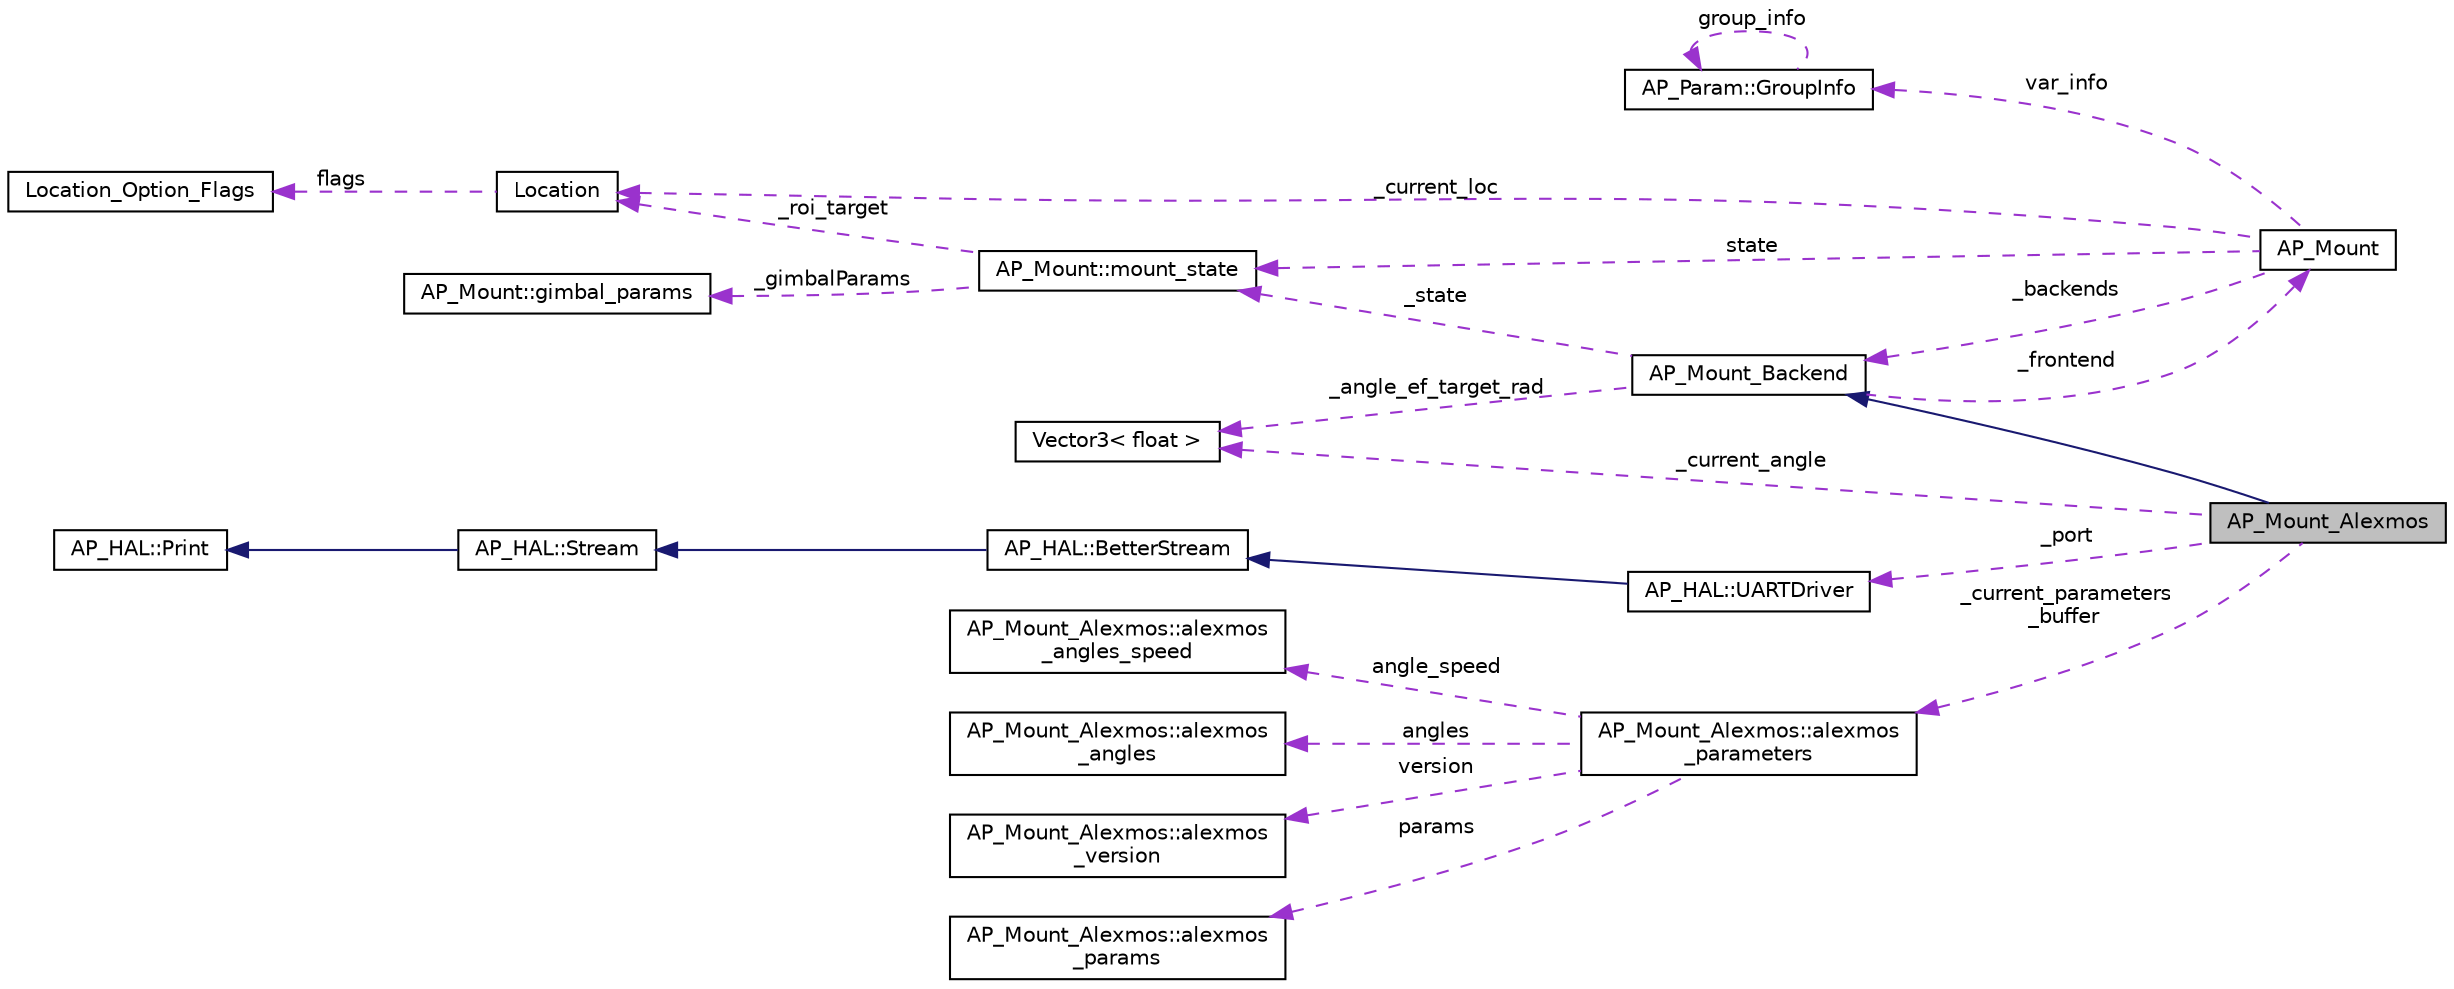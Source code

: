 digraph "AP_Mount_Alexmos"
{
 // INTERACTIVE_SVG=YES
  edge [fontname="Helvetica",fontsize="10",labelfontname="Helvetica",labelfontsize="10"];
  node [fontname="Helvetica",fontsize="10",shape=record];
  rankdir="LR";
  Node1 [label="AP_Mount_Alexmos",height=0.2,width=0.4,color="black", fillcolor="grey75", style="filled" fontcolor="black"];
  Node2 -> Node1 [dir="back",color="midnightblue",fontsize="10",style="solid",fontname="Helvetica"];
  Node2 [label="AP_Mount_Backend",height=0.2,width=0.4,color="black", fillcolor="white", style="filled",URL="$classAP__Mount__Backend.html"];
  Node3 -> Node2 [dir="back",color="darkorchid3",fontsize="10",style="dashed",label=" _frontend" ,fontname="Helvetica"];
  Node3 [label="AP_Mount",height=0.2,width=0.4,color="black", fillcolor="white", style="filled",URL="$classAP__Mount.html"];
  Node4 -> Node3 [dir="back",color="darkorchid3",fontsize="10",style="dashed",label=" var_info" ,fontname="Helvetica"];
  Node4 [label="AP_Param::GroupInfo",height=0.2,width=0.4,color="black", fillcolor="white", style="filled",URL="$structAP__Param_1_1GroupInfo.html"];
  Node4 -> Node4 [dir="back",color="darkorchid3",fontsize="10",style="dashed",label=" group_info" ,fontname="Helvetica"];
  Node5 -> Node3 [dir="back",color="darkorchid3",fontsize="10",style="dashed",label=" state" ,fontname="Helvetica"];
  Node5 [label="AP_Mount::mount_state",height=0.2,width=0.4,color="black", fillcolor="white", style="filled",URL="$structAP__Mount_1_1mount__state.html"];
  Node6 -> Node5 [dir="back",color="darkorchid3",fontsize="10",style="dashed",label=" _gimbalParams" ,fontname="Helvetica"];
  Node6 [label="AP_Mount::gimbal_params",height=0.2,width=0.4,color="black", fillcolor="white", style="filled",URL="$structAP__Mount_1_1gimbal__params.html"];
  Node7 -> Node5 [dir="back",color="darkorchid3",fontsize="10",style="dashed",label=" _roi_target" ,fontname="Helvetica"];
  Node7 [label="Location",height=0.2,width=0.4,color="black", fillcolor="white", style="filled",URL="$structLocation.html"];
  Node8 -> Node7 [dir="back",color="darkorchid3",fontsize="10",style="dashed",label=" flags" ,fontname="Helvetica"];
  Node8 [label="Location_Option_Flags",height=0.2,width=0.4,color="black", fillcolor="white", style="filled",URL="$structLocation__Option__Flags.html"];
  Node2 -> Node3 [dir="back",color="darkorchid3",fontsize="10",style="dashed",label=" _backends" ,fontname="Helvetica"];
  Node7 -> Node3 [dir="back",color="darkorchid3",fontsize="10",style="dashed",label=" _current_loc" ,fontname="Helvetica"];
  Node9 -> Node2 [dir="back",color="darkorchid3",fontsize="10",style="dashed",label=" _angle_ef_target_rad" ,fontname="Helvetica"];
  Node9 [label="Vector3\< float \>",height=0.2,width=0.4,color="black", fillcolor="white", style="filled",URL="$classVector3.html"];
  Node5 -> Node2 [dir="back",color="darkorchid3",fontsize="10",style="dashed",label=" _state" ,fontname="Helvetica"];
  Node10 -> Node1 [dir="back",color="darkorchid3",fontsize="10",style="dashed",label=" _current_parameters\n_buffer" ,fontname="Helvetica"];
  Node10 [label="AP_Mount_Alexmos::alexmos\l_parameters",height=0.2,width=0.4,color="black", fillcolor="white", style="filled",URL="$unionAP__Mount__Alexmos_1_1alexmos__parameters.html"];
  Node11 -> Node10 [dir="back",color="darkorchid3",fontsize="10",style="dashed",label=" version" ,fontname="Helvetica"];
  Node11 [label="AP_Mount_Alexmos::alexmos\l_version",height=0.2,width=0.4,color="black", fillcolor="white", style="filled",URL="$structAP__Mount__Alexmos_1_1alexmos__version.html"];
  Node12 -> Node10 [dir="back",color="darkorchid3",fontsize="10",style="dashed",label=" params" ,fontname="Helvetica"];
  Node12 [label="AP_Mount_Alexmos::alexmos\l_params",height=0.2,width=0.4,color="black", fillcolor="white", style="filled",URL="$structAP__Mount__Alexmos_1_1alexmos__params.html"];
  Node13 -> Node10 [dir="back",color="darkorchid3",fontsize="10",style="dashed",label=" angle_speed" ,fontname="Helvetica"];
  Node13 [label="AP_Mount_Alexmos::alexmos\l_angles_speed",height=0.2,width=0.4,color="black", fillcolor="white", style="filled",URL="$structAP__Mount__Alexmos_1_1alexmos__angles__speed.html"];
  Node14 -> Node10 [dir="back",color="darkorchid3",fontsize="10",style="dashed",label=" angles" ,fontname="Helvetica"];
  Node14 [label="AP_Mount_Alexmos::alexmos\l_angles",height=0.2,width=0.4,color="black", fillcolor="white", style="filled",URL="$structAP__Mount__Alexmos_1_1alexmos__angles.html"];
  Node15 -> Node1 [dir="back",color="darkorchid3",fontsize="10",style="dashed",label=" _port" ,fontname="Helvetica"];
  Node15 [label="AP_HAL::UARTDriver",height=0.2,width=0.4,color="black", fillcolor="white", style="filled",URL="$classAP__HAL_1_1UARTDriver.html"];
  Node16 -> Node15 [dir="back",color="midnightblue",fontsize="10",style="solid",fontname="Helvetica"];
  Node16 [label="AP_HAL::BetterStream",height=0.2,width=0.4,color="black", fillcolor="white", style="filled",URL="$classAP__HAL_1_1BetterStream.html"];
  Node17 -> Node16 [dir="back",color="midnightblue",fontsize="10",style="solid",fontname="Helvetica"];
  Node17 [label="AP_HAL::Stream",height=0.2,width=0.4,color="black", fillcolor="white", style="filled",URL="$classAP__HAL_1_1Stream.html"];
  Node18 -> Node17 [dir="back",color="midnightblue",fontsize="10",style="solid",fontname="Helvetica"];
  Node18 [label="AP_HAL::Print",height=0.2,width=0.4,color="black", fillcolor="white", style="filled",URL="$classAP__HAL_1_1Print.html"];
  Node9 -> Node1 [dir="back",color="darkorchid3",fontsize="10",style="dashed",label=" _current_angle" ,fontname="Helvetica"];
}
